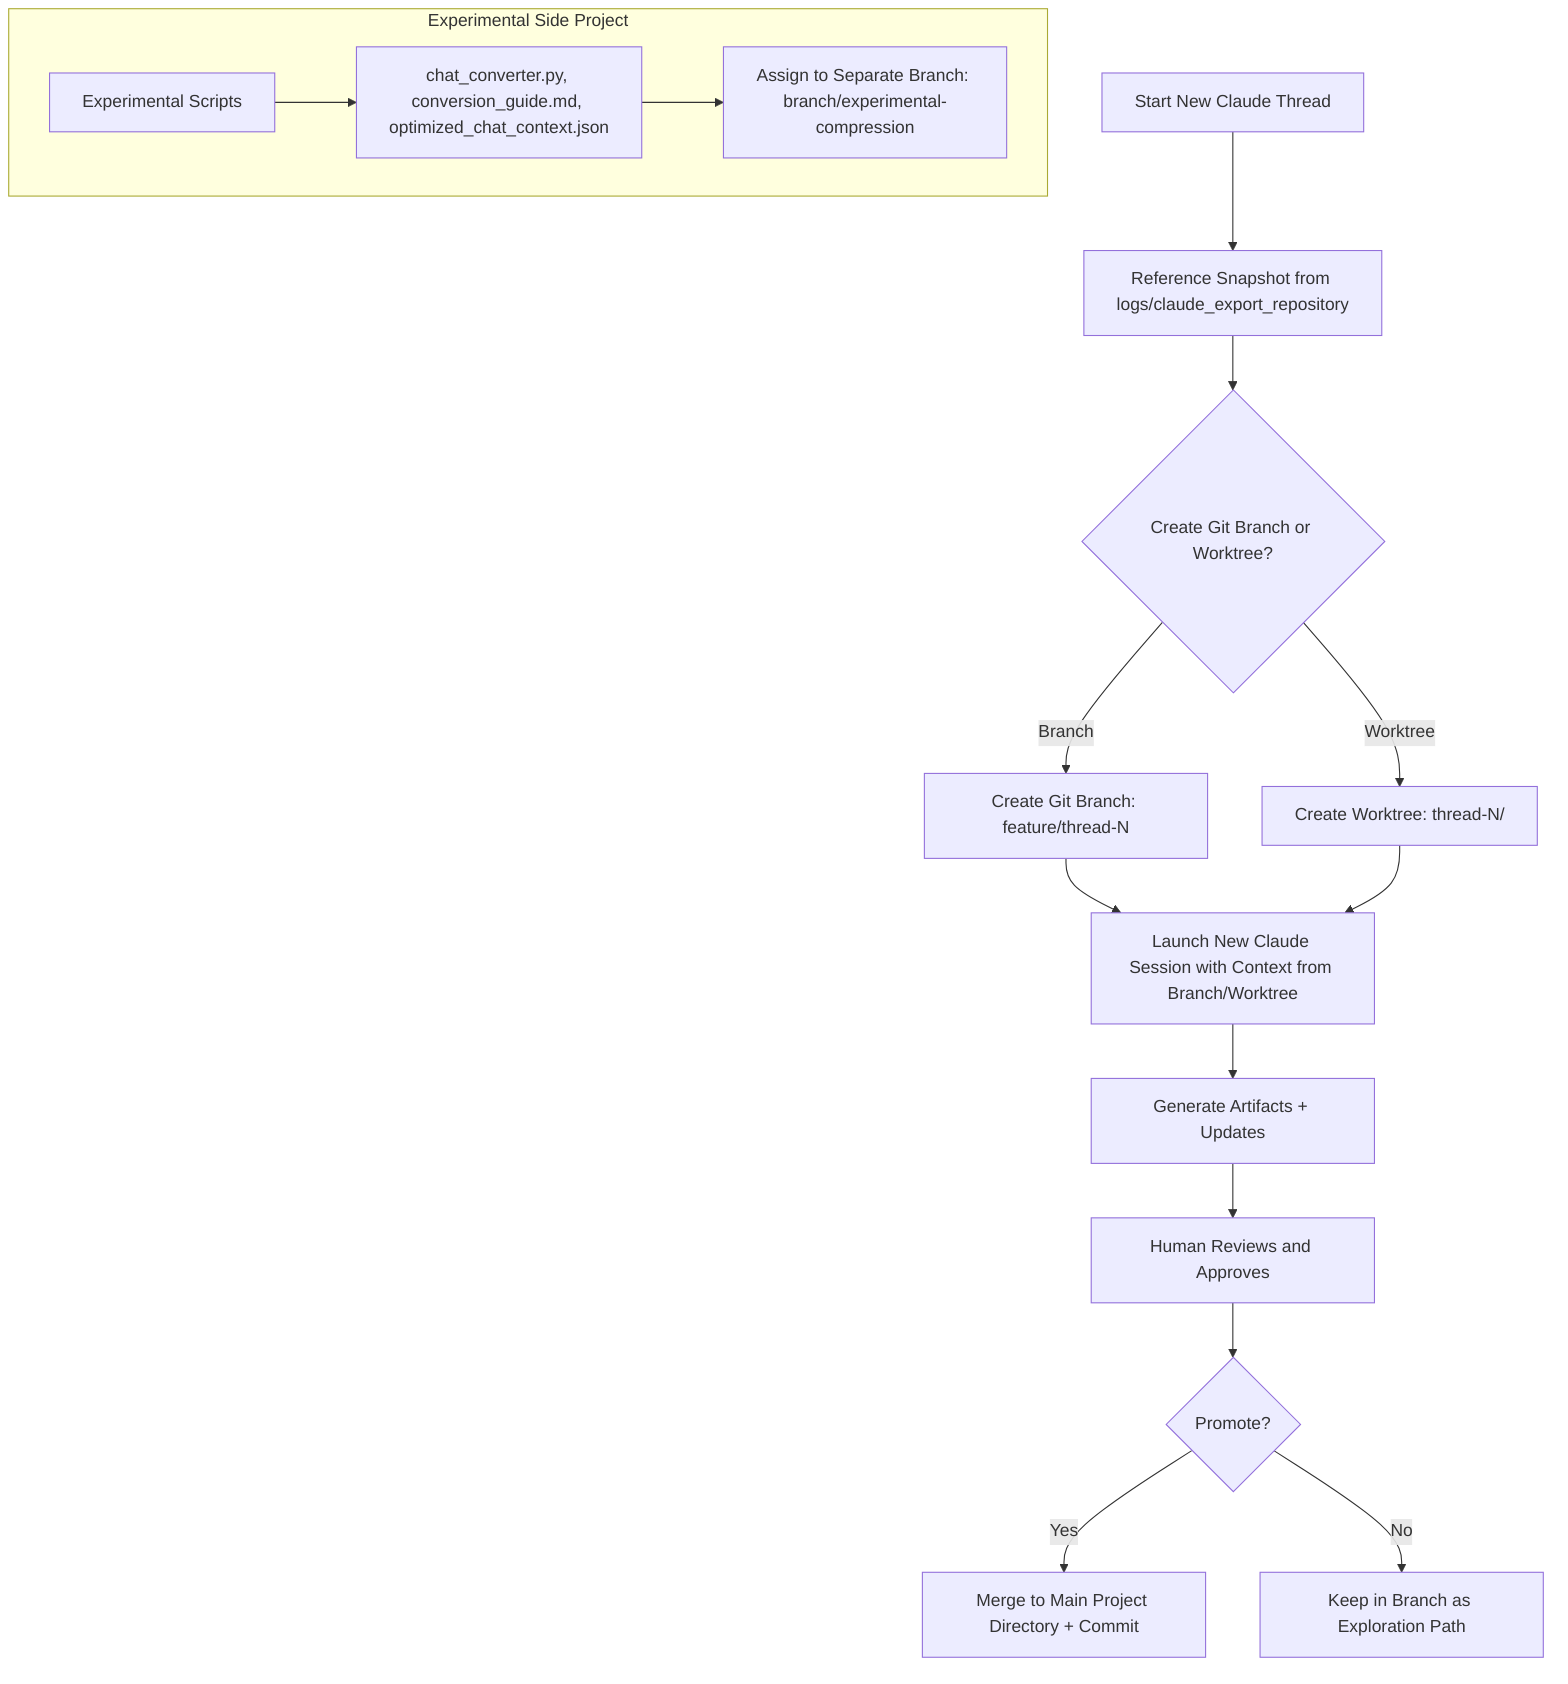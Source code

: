 flowchart TD
    A[Start New Claude Thread] --> B[Reference Snapshot from logs/claude_export_repository]
    B --> C{Create Git Branch or Worktree?}
    C -->|Branch| D1[Create Git Branch: feature/thread-N]
    C -->|Worktree| D2[Create Worktree: thread-N/]
    D1 & D2 --> E[Launch New Claude Session with Context from Branch/Worktree]
    E --> F[Generate Artifacts + Updates]
    F --> G[Human Reviews and Approves]
    G --> H{Promote?}
    H -->|Yes| I[Merge to Main Project Directory + Commit]
    H -->|No| J[Keep in Branch as Exploration Path]
    subgraph Experimental Side Project
        K[Experimental Scripts]
        K --> L[chat_converter.py, conversion_guide.md, optimized_chat_context.json]
        L --> M[Assign to Separate Branch: branch/experimental-compression]
    end